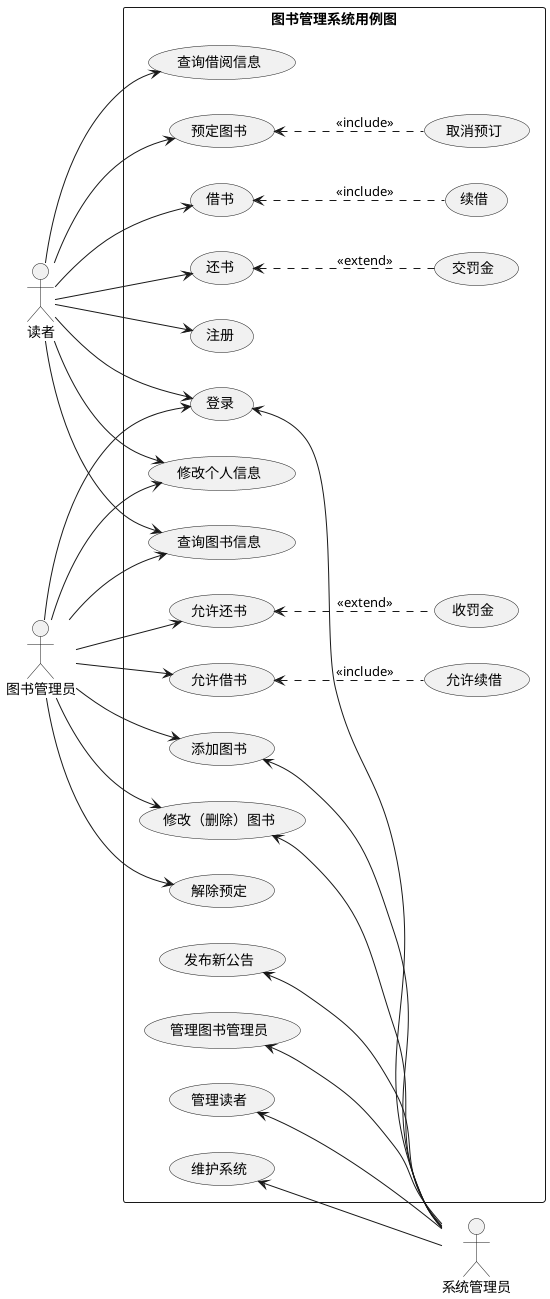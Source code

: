 @startuml
left to right direction
skinparam packageStyle rectangle
actor 读者 as d
actor 图书管理员 as t
actor 系统管理员 as x
rectangle 图书管理系统用例图{

    d --> (查询借阅信息)
    d --> (预定图书)
    (预定图书)<..(取消预订):<<include>>
    d --> (借书)
    (借书)<..(续借):<<include>>
    d --> (还书)
    (还书)<..(交罚金):<<extend>>
    d --> (注册)
    d --> (修改个人信息)
    d --> (查询图书信息)
    d --> (登录)

    t --> (修改个人信息)
    t --> (查询图书信息)
    t --> (登录)
    t --> (添加图书)
    t --> (修改（删除）图书)
    t --> (解除预定)
    t --> (允许还书)
    (允许还书)<..(收罚金):<<extend>>
    t --> (允许借书)
    (允许借书)<..(允许续借):<<include>>

    (发布新公告) <-- x
    (管理图书管理员) <-- x
    (管理读者) <-- x
    (维护系统) <-- x
    (登录) <-- x
    (添加图书) <-- x
    (修改（删除）图书) <-- x
}
@enduml